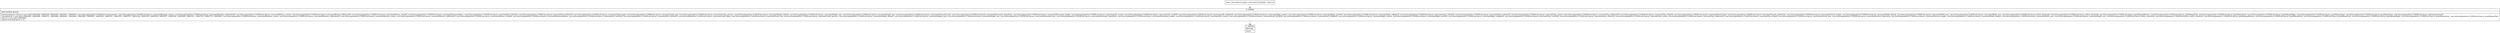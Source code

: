 digraph "CFG forandroid.support.constraint.R.styleable.\<clinit\>()V" {
Node_0 [shape=record,label="{0\:\ 0x0000|MTH_ENTER_BLOCK\l|ConstraintLayout_Layout = new int[]\{16842948, 16843039, 16843040, 16843071, 16843072, com.lottery.ghanalotto.C1402R.attr.constraintSet, com.lottery.ghanalotto.C1402R.attr.layout_constraintBaseline_creator, com.lottery.ghanalotto.C1402R.attr.layout_constraintBaseline_toBaselineOf, com.lottery.ghanalotto.C1402R.attr.layout_constraintBottom_creator, com.lottery.ghanalotto.C1402R.attr.layout_constraintBottom_toBottomOf, com.lottery.ghanalotto.C1402R.attr.layout_constraintBottom_toTopOf, com.lottery.ghanalotto.C1402R.attr.layout_constraintDimensionRatio, com.lottery.ghanalotto.C1402R.attr.layout_constraintEnd_toEndOf, com.lottery.ghanalotto.C1402R.attr.layout_constraintEnd_toStartOf, com.lottery.ghanalotto.C1402R.attr.layout_constraintGuide_begin, com.lottery.ghanalotto.C1402R.attr.layout_constraintGuide_end, com.lottery.ghanalotto.C1402R.attr.layout_constraintGuide_percent, com.lottery.ghanalotto.C1402R.attr.layout_constraintHeight_default, com.lottery.ghanalotto.C1402R.attr.layout_constraintHeight_max, com.lottery.ghanalotto.C1402R.attr.layout_constraintHeight_min, com.lottery.ghanalotto.C1402R.attr.layout_constraintHorizontal_bias, com.lottery.ghanalotto.C1402R.attr.layout_constraintHorizontal_chainStyle, com.lottery.ghanalotto.C1402R.attr.layout_constraintHorizontal_weight, com.lottery.ghanalotto.C1402R.attr.layout_constraintLeft_creator, com.lottery.ghanalotto.C1402R.attr.layout_constraintLeft_toLeftOf, com.lottery.ghanalotto.C1402R.attr.layout_constraintLeft_toRightOf, com.lottery.ghanalotto.C1402R.attr.layout_constraintRight_creator, com.lottery.ghanalotto.C1402R.attr.layout_constraintRight_toLeftOf, com.lottery.ghanalotto.C1402R.attr.layout_constraintRight_toRightOf, com.lottery.ghanalotto.C1402R.attr.layout_constraintStart_toEndOf, com.lottery.ghanalotto.C1402R.attr.layout_constraintStart_toStartOf, com.lottery.ghanalotto.C1402R.attr.layout_constraintTop_creator, com.lottery.ghanalotto.C1402R.attr.layout_constraintTop_toBottomOf, com.lottery.ghanalotto.C1402R.attr.layout_constraintTop_toTopOf, com.lottery.ghanalotto.C1402R.attr.layout_constraintVertical_bias, com.lottery.ghanalotto.C1402R.attr.layout_constraintVertical_chainStyle, com.lottery.ghanalotto.C1402R.attr.layout_constraintVertical_weight, com.lottery.ghanalotto.C1402R.attr.layout_constraintWidth_default, com.lottery.ghanalotto.C1402R.attr.layout_constraintWidth_max, com.lottery.ghanalotto.C1402R.attr.layout_constraintWidth_min, com.lottery.ghanalotto.C1402R.attr.layout_editor_absoluteX, com.lottery.ghanalotto.C1402R.attr.layout_editor_absoluteY, com.lottery.ghanalotto.C1402R.attr.layout_goneMarginBottom, com.lottery.ghanalotto.C1402R.attr.layout_goneMarginEnd, com.lottery.ghanalotto.C1402R.attr.layout_goneMarginLeft, com.lottery.ghanalotto.C1402R.attr.layout_goneMarginRight, com.lottery.ghanalotto.C1402R.attr.layout_goneMarginStart, com.lottery.ghanalotto.C1402R.attr.layout_goneMarginTop, com.lottery.ghanalotto.C1402R.attr.layout_optimizationLevel\}\lConstraintSet = new int[]\{16842948, 16842960, 16842972, 16842996, 16842997, 16842999, 16843000, 16843001, 16843002, 16843551, 16843552, 16843553, 16843554, 16843555, 16843556, 16843557, 16843559, 16843560, 16843701, 16843702, 16843770, 16843840, com.lottery.ghanalotto.C1402R.attr.layout_constraintBaseline_creator, com.lottery.ghanalotto.C1402R.attr.layout_constraintBaseline_toBaselineOf, com.lottery.ghanalotto.C1402R.attr.layout_constraintBottom_creator, com.lottery.ghanalotto.C1402R.attr.layout_constraintBottom_toBottomOf, com.lottery.ghanalotto.C1402R.attr.layout_constraintBottom_toTopOf, com.lottery.ghanalotto.C1402R.attr.layout_constraintDimensionRatio, com.lottery.ghanalotto.C1402R.attr.layout_constraintEnd_toEndOf, com.lottery.ghanalotto.C1402R.attr.layout_constraintEnd_toStartOf, com.lottery.ghanalotto.C1402R.attr.layout_constraintGuide_begin, com.lottery.ghanalotto.C1402R.attr.layout_constraintGuide_end, com.lottery.ghanalotto.C1402R.attr.layout_constraintGuide_percent, com.lottery.ghanalotto.C1402R.attr.layout_constraintHeight_default, com.lottery.ghanalotto.C1402R.attr.layout_constraintHeight_max, com.lottery.ghanalotto.C1402R.attr.layout_constraintHeight_min, com.lottery.ghanalotto.C1402R.attr.layout_constraintHorizontal_bias, com.lottery.ghanalotto.C1402R.attr.layout_constraintHorizontal_chainStyle, com.lottery.ghanalotto.C1402R.attr.layout_constraintHorizontal_weight, com.lottery.ghanalotto.C1402R.attr.layout_constraintLeft_creator, com.lottery.ghanalotto.C1402R.attr.layout_constraintLeft_toLeftOf, com.lottery.ghanalotto.C1402R.attr.layout_constraintLeft_toRightOf, com.lottery.ghanalotto.C1402R.attr.layout_constraintRight_creator, com.lottery.ghanalotto.C1402R.attr.layout_constraintRight_toLeftOf, com.lottery.ghanalotto.C1402R.attr.layout_constraintRight_toRightOf, com.lottery.ghanalotto.C1402R.attr.layout_constraintStart_toEndOf, com.lottery.ghanalotto.C1402R.attr.layout_constraintStart_toStartOf, com.lottery.ghanalotto.C1402R.attr.layout_constraintTop_creator, com.lottery.ghanalotto.C1402R.attr.layout_constraintTop_toBottomOf, com.lottery.ghanalotto.C1402R.attr.layout_constraintTop_toTopOf, com.lottery.ghanalotto.C1402R.attr.layout_constraintVertical_bias, com.lottery.ghanalotto.C1402R.attr.layout_constraintVertical_chainStyle, com.lottery.ghanalotto.C1402R.attr.layout_constraintVertical_weight, com.lottery.ghanalotto.C1402R.attr.layout_constraintWidth_default, com.lottery.ghanalotto.C1402R.attr.layout_constraintWidth_max, com.lottery.ghanalotto.C1402R.attr.layout_constraintWidth_min, com.lottery.ghanalotto.C1402R.attr.layout_editor_absoluteX, com.lottery.ghanalotto.C1402R.attr.layout_editor_absoluteY, com.lottery.ghanalotto.C1402R.attr.layout_goneMarginBottom, com.lottery.ghanalotto.C1402R.attr.layout_goneMarginEnd, com.lottery.ghanalotto.C1402R.attr.layout_goneMarginLeft, com.lottery.ghanalotto.C1402R.attr.layout_goneMarginRight, com.lottery.ghanalotto.C1402R.attr.layout_goneMarginStart, com.lottery.ghanalotto.C1402R.attr.layout_goneMarginTop\}\lint[] r0 = new int[]\{16842948\}\lLinearConstraintLayout = r0\l}"];
Node_1 [shape=record,label="{1\:\ 0x001d|RETURN\l|return\l}"];
MethodNode[shape=record,label="{static void android.support.constraint.R.styleable.\<clinit\>() }"];
MethodNode -> Node_0;
Node_0 -> Node_1;
}

